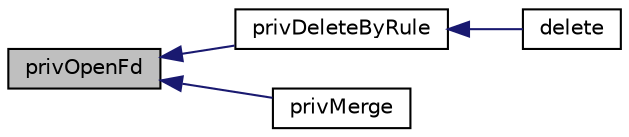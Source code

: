 digraph "privOpenFd"
{
  edge [fontname="Helvetica",fontsize="10",labelfontname="Helvetica",labelfontsize="10"];
  node [fontname="Helvetica",fontsize="10",shape=record];
  rankdir="LR";
  Node185 [label="privOpenFd",height=0.2,width=0.4,color="black", fillcolor="grey75", style="filled", fontcolor="black"];
  Node185 -> Node186 [dir="back",color="midnightblue",fontsize="10",style="solid",fontname="Helvetica"];
  Node186 [label="privDeleteByRule",height=0.2,width=0.4,color="black", fillcolor="white", style="filled",URL="$class_pcl_zip.html#ac21c7d0ec65a03bfd942ab89d6a434bf"];
  Node186 -> Node187 [dir="back",color="midnightblue",fontsize="10",style="solid",fontname="Helvetica"];
  Node187 [label="delete",height=0.2,width=0.4,color="black", fillcolor="white", style="filled",URL="$class_pcl_zip.html#a13bdffdd926f26b825ea57066334ff01"];
  Node185 -> Node188 [dir="back",color="midnightblue",fontsize="10",style="solid",fontname="Helvetica"];
  Node188 [label="privMerge",height=0.2,width=0.4,color="black", fillcolor="white", style="filled",URL="$class_pcl_zip.html#a12737ab59b43ffd32060d05d7163c601"];
}
